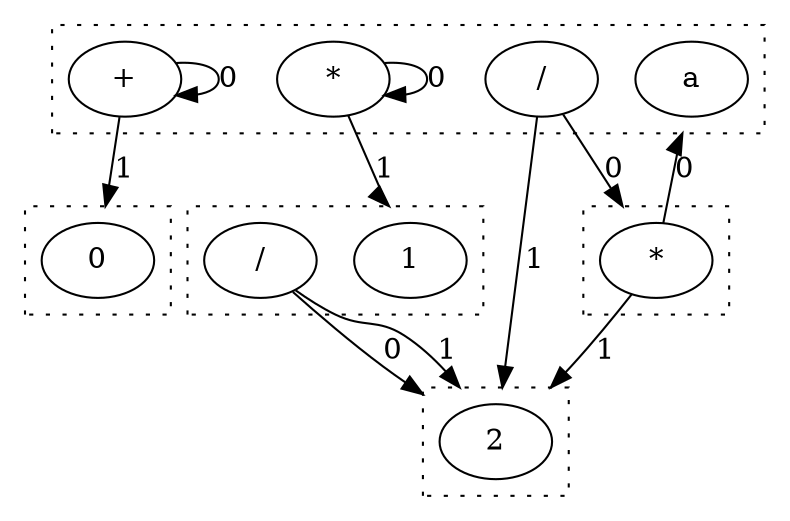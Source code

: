 digraph egraph {
    graph [compound=true
          ,clusterrank=local];
    subgraph cluster_0 {
        graph [style=dotted];
        0.0 [label=a];
        0.1 [label="+"];
        0.2 [label="*"];
        0.3 [label="/"];
    }
    subgraph cluster_1 {
        graph [style=dotted];
        1.0 [label=2];
    }
    subgraph cluster_2 {
        graph [style=dotted];
        2.0 [label="*"];
    }
    subgraph cluster_4 {
        graph [style=dotted];
        4.0 [label=0];
    }
    subgraph cluster_7 {
        graph [style=dotted];
        7.0 [label=1];
        7.1 [label="/"];
    }
    0.1 -> 0.1 [label=0];
    0.1 -> 4.0 [lhead=cluster_4
               ,label=1];
    0.2 -> 0.2 [label=0];
    0.2 -> 7.0 [lhead=cluster_7
               ,label=1];
    0.3 -> 2.0 [lhead=cluster_2
               ,label=0];
    0.3 -> 1.0 [lhead=cluster_1
               ,label=1];
    2.0 -> 0.0 [lhead=cluster_0
               ,label=0];
    2.0 -> 1.0 [lhead=cluster_1
               ,label=1];
    7.1 -> 1.0 [lhead=cluster_1
               ,label=0];
    7.1 -> 1.0 [lhead=cluster_1
               ,label=1];
}
